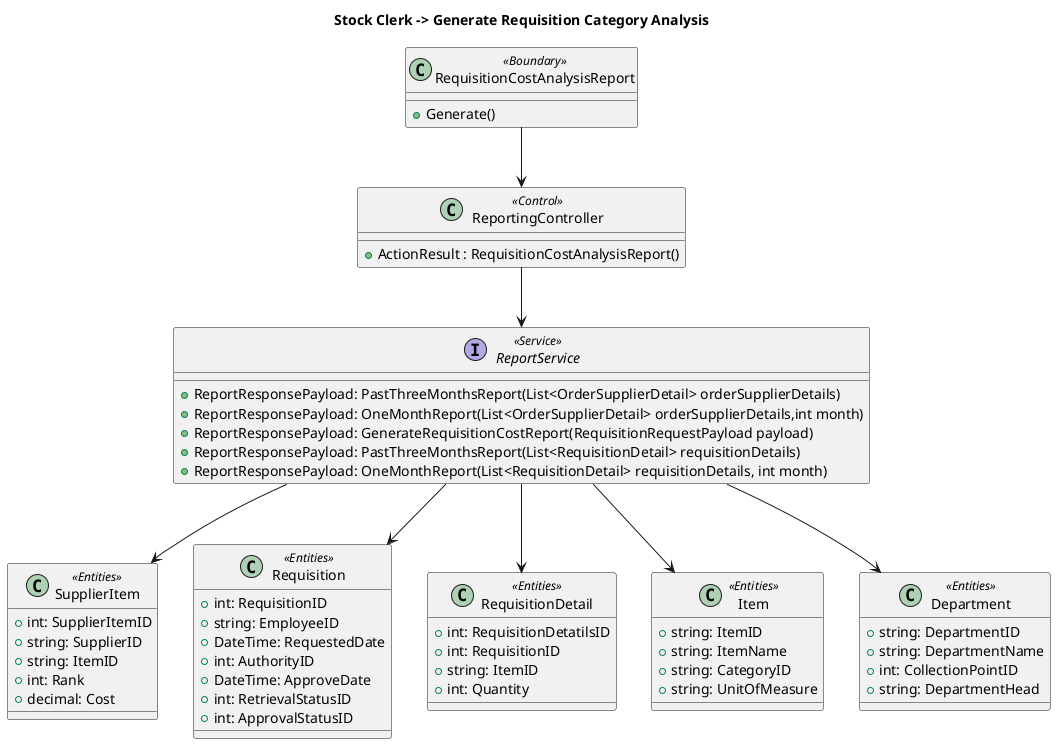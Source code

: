@startuml
title "Stock Clerk -> Generate Requisition Category Analysis"

Class RequisitionCostAnalysisReport <<Boundary>>{
    +Generate()
}
Class ReportingController <<Control>> {

    +ActionResult : RequisitionCostAnalysisReport()
 
    
}

Interface ReportService <<Service>>{


+ ReportResponsePayload: PastThreeMonthsReport(List<OrderSupplierDetail> orderSupplierDetails)
+ ReportResponsePayload: OneMonthReport(List<OrderSupplierDetail> orderSupplierDetails,int month)
+ ReportResponsePayload: GenerateRequisitionCostReport(RequisitionRequestPayload payload)
+ ReportResponsePayload: PastThreeMonthsReport(List<RequisitionDetail> requisitionDetails)
+ ReportResponsePayload: OneMonthReport(List<RequisitionDetail> requisitionDetails, int month)

}

Class SupplierItem <<Entities>> {
+int: SupplierItemID
+string: SupplierID
+string: ItemID
+int: Rank
+decimal: Cost

}
Class Requisition <<Entities>> {
+int: RequisitionID
+string: EmployeeID
+DateTime: RequestedDate
+int: AuthorityID
+DateTime: ApproveDate
+int: RetrievalStatusID
+int: ApprovalStatusID
}

Class RequisitionDetail <<Entities>> {
+int: RequisitionDetatilsID
+int: RequisitionID
+string: ItemID
+int: Quantity
}
Class Item <<Entities>> {
+string: ItemID
+string: ItemName
+string: CategoryID
+string: UnitOfMeasure
}
Class Department <<Entities>> {
+string: DepartmentID
+string: DepartmentName
+int: CollectionPointID
+string: DepartmentHead
}

RequisitionCostAnalysisReport --> ReportingController
ReportingController --> ReportService
ReportService --> SupplierItem
ReportService --> RequisitionDetail
ReportService --> Item
ReportService --> Requisition
ReportService --> Department
@enduml